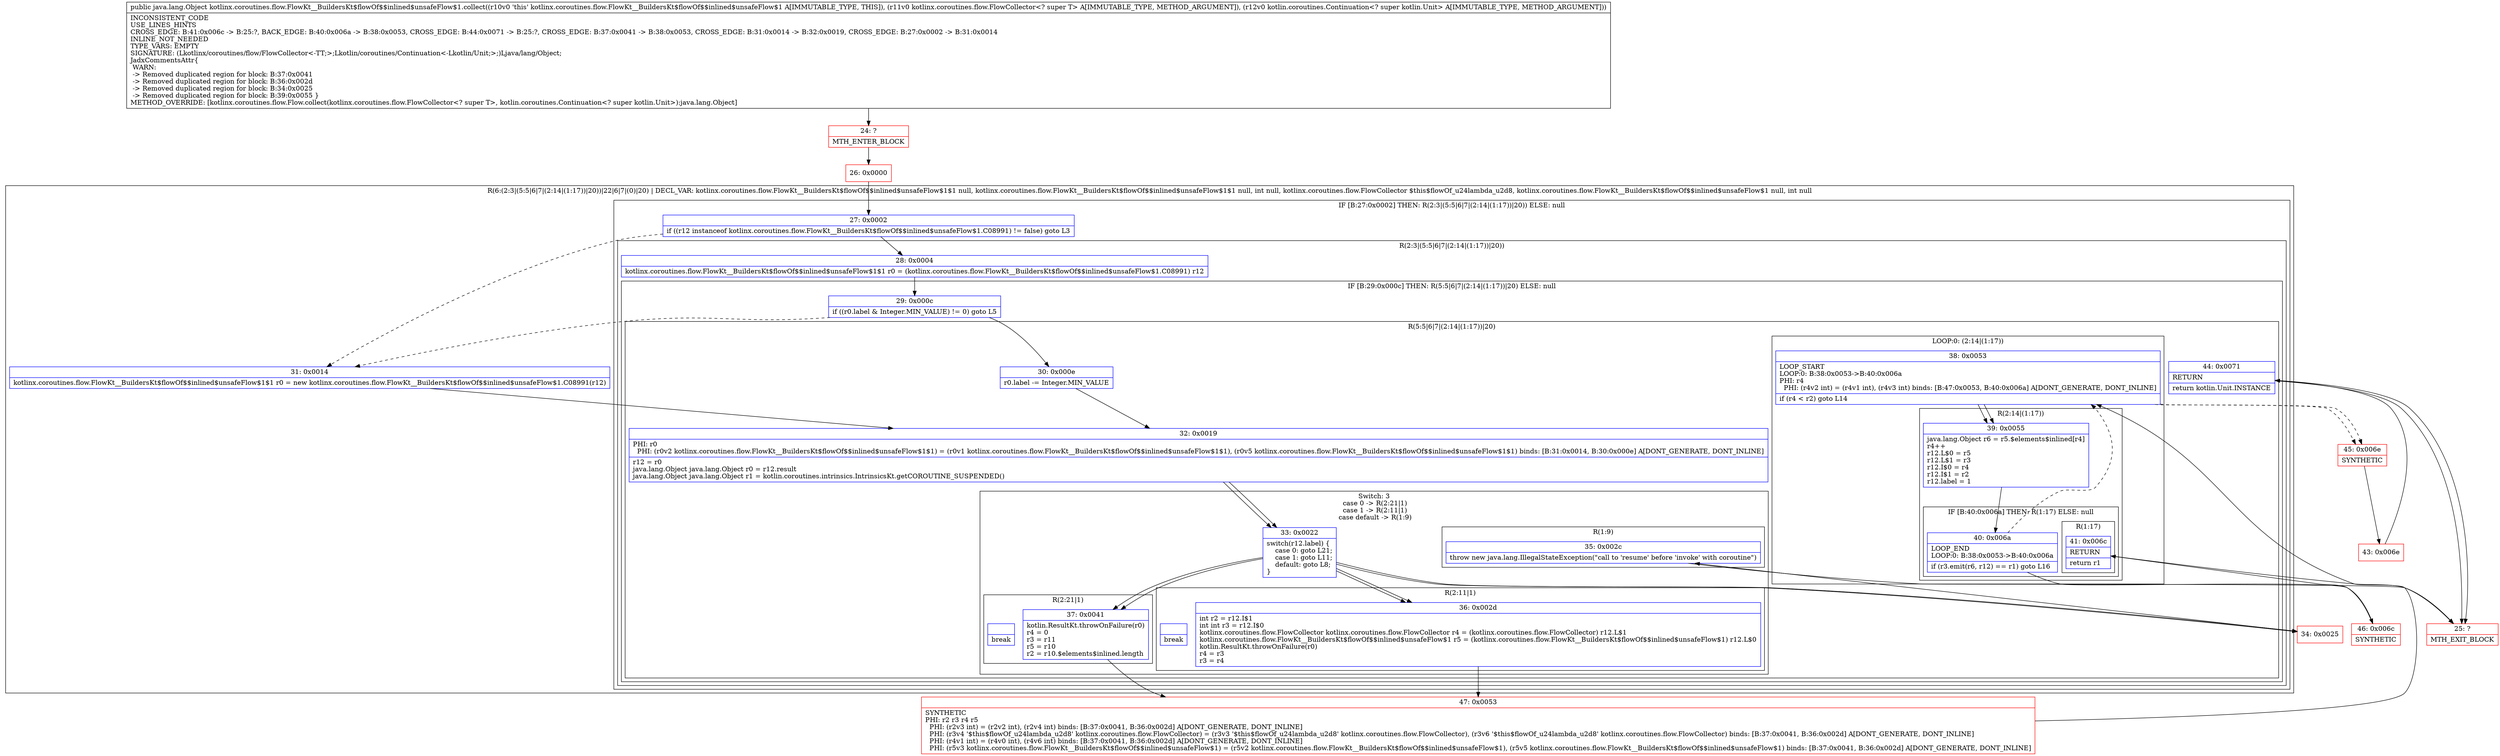 digraph "CFG forkotlinx.coroutines.flow.FlowKt__BuildersKt$flowOf$$inlined$unsafeFlow$1.collect(Lkotlinx\/coroutines\/flow\/FlowCollector;Lkotlin\/coroutines\/Continuation;)Ljava\/lang\/Object;" {
subgraph cluster_Region_1154723322 {
label = "R(6:(2:3|(5:5|6|7|(2:14|(1:17))|20))|22|6|7|(0)|20) | DECL_VAR: kotlinx.coroutines.flow.FlowKt__BuildersKt$flowOf$$inlined$unsafeFlow$1$1 null, kotlinx.coroutines.flow.FlowKt__BuildersKt$flowOf$$inlined$unsafeFlow$1$1 null, int null, kotlinx.coroutines.flow.FlowCollector $this$flowOf_u24lambda_u2d8, kotlinx.coroutines.flow.FlowKt__BuildersKt$flowOf$$inlined$unsafeFlow$1 null, int null\l";
node [shape=record,color=blue];
subgraph cluster_IfRegion_1800707655 {
label = "IF [B:27:0x0002] THEN: R(2:3|(5:5|6|7|(2:14|(1:17))|20)) ELSE: null";
node [shape=record,color=blue];
Node_27 [shape=record,label="{27\:\ 0x0002|if ((r12 instanceof kotlinx.coroutines.flow.FlowKt__BuildersKt$flowOf$$inlined$unsafeFlow$1.C08991) != false) goto L3\l}"];
subgraph cluster_Region_1246592062 {
label = "R(2:3|(5:5|6|7|(2:14|(1:17))|20))";
node [shape=record,color=blue];
Node_28 [shape=record,label="{28\:\ 0x0004|kotlinx.coroutines.flow.FlowKt__BuildersKt$flowOf$$inlined$unsafeFlow$1$1 r0 = (kotlinx.coroutines.flow.FlowKt__BuildersKt$flowOf$$inlined$unsafeFlow$1.C08991) r12\l}"];
subgraph cluster_IfRegion_25845122 {
label = "IF [B:29:0x000c] THEN: R(5:5|6|7|(2:14|(1:17))|20) ELSE: null";
node [shape=record,color=blue];
Node_29 [shape=record,label="{29\:\ 0x000c|if ((r0.label & Integer.MIN_VALUE) != 0) goto L5\l}"];
subgraph cluster_Region_739701563 {
label = "R(5:5|6|7|(2:14|(1:17))|20)";
node [shape=record,color=blue];
Node_30 [shape=record,label="{30\:\ 0x000e|r0.label \-= Integer.MIN_VALUE\l}"];
Node_32 [shape=record,label="{32\:\ 0x0019|PHI: r0 \l  PHI: (r0v2 kotlinx.coroutines.flow.FlowKt__BuildersKt$flowOf$$inlined$unsafeFlow$1$1) = (r0v1 kotlinx.coroutines.flow.FlowKt__BuildersKt$flowOf$$inlined$unsafeFlow$1$1), (r0v5 kotlinx.coroutines.flow.FlowKt__BuildersKt$flowOf$$inlined$unsafeFlow$1$1) binds: [B:31:0x0014, B:30:0x000e] A[DONT_GENERATE, DONT_INLINE]\l|r12 = r0\ljava.lang.Object java.lang.Object r0 = r12.result\ljava.lang.Object java.lang.Object r1 = kotlin.coroutines.intrinsics.IntrinsicsKt.getCOROUTINE_SUSPENDED()\l}"];
subgraph cluster_SwitchRegion_791551966 {
label = "Switch: 3
 case 0 -> R(2:21|1)
 case 1 -> R(2:11|1)
 case default -> R(1:9)";
node [shape=record,color=blue];
Node_33 [shape=record,label="{33\:\ 0x0022|switch(r12.label) \{\l    case 0: goto L21;\l    case 1: goto L11;\l    default: goto L8;\l\}\l}"];
subgraph cluster_Region_1004753528 {
label = "R(2:21|1)";
node [shape=record,color=blue];
Node_37 [shape=record,label="{37\:\ 0x0041|kotlin.ResultKt.throwOnFailure(r0)\lr4 = 0\lr3 = r11\lr5 = r10\lr2 = r10.$elements$inlined.length\l}"];
Node_InsnContainer_341867554 [shape=record,label="{|break\l}"];
}
subgraph cluster_Region_1993071548 {
label = "R(2:11|1)";
node [shape=record,color=blue];
Node_36 [shape=record,label="{36\:\ 0x002d|int r2 = r12.I$1\lint int r3 = r12.I$0\lkotlinx.coroutines.flow.FlowCollector kotlinx.coroutines.flow.FlowCollector r4 = (kotlinx.coroutines.flow.FlowCollector) r12.L$1\lkotlinx.coroutines.flow.FlowKt__BuildersKt$flowOf$$inlined$unsafeFlow$1 r5 = (kotlinx.coroutines.flow.FlowKt__BuildersKt$flowOf$$inlined$unsafeFlow$1) r12.L$0\lkotlin.ResultKt.throwOnFailure(r0)\lr4 = r3\lr3 = r4\l}"];
Node_InsnContainer_1177930399 [shape=record,label="{|break\l}"];
}
subgraph cluster_Region_165462712 {
label = "R(1:9)";
node [shape=record,color=blue];
Node_35 [shape=record,label="{35\:\ 0x002c|throw new java.lang.IllegalStateException(\"call to 'resume' before 'invoke' with coroutine\")\l}"];
}
}
subgraph cluster_LoopRegion_1525278796 {
label = "LOOP:0: (2:14|(1:17))";
node [shape=record,color=blue];
Node_38 [shape=record,label="{38\:\ 0x0053|LOOP_START\lLOOP:0: B:38:0x0053\-\>B:40:0x006a\lPHI: r4 \l  PHI: (r4v2 int) = (r4v1 int), (r4v3 int) binds: [B:47:0x0053, B:40:0x006a] A[DONT_GENERATE, DONT_INLINE]\l|if (r4 \< r2) goto L14\l}"];
subgraph cluster_Region_1472656855 {
label = "R(2:14|(1:17))";
node [shape=record,color=blue];
Node_39 [shape=record,label="{39\:\ 0x0055|java.lang.Object r6 = r5.$elements$inlined[r4]\lr4++\lr12.L$0 = r5\lr12.L$1 = r3\lr12.I$0 = r4\lr12.I$1 = r2\lr12.label = 1\l}"];
subgraph cluster_IfRegion_1280461631 {
label = "IF [B:40:0x006a] THEN: R(1:17) ELSE: null";
node [shape=record,color=blue];
Node_40 [shape=record,label="{40\:\ 0x006a|LOOP_END\lLOOP:0: B:38:0x0053\-\>B:40:0x006a\l|if (r3.emit(r6, r12) == r1) goto L16\l}"];
subgraph cluster_Region_1533763742 {
label = "R(1:17)";
node [shape=record,color=blue];
Node_41 [shape=record,label="{41\:\ 0x006c|RETURN\l|return r1\l}"];
}
}
}
}
Node_44 [shape=record,label="{44\:\ 0x0071|RETURN\l|return kotlin.Unit.INSTANCE\l}"];
}
}
}
}
Node_31 [shape=record,label="{31\:\ 0x0014|kotlinx.coroutines.flow.FlowKt__BuildersKt$flowOf$$inlined$unsafeFlow$1$1 r0 = new kotlinx.coroutines.flow.FlowKt__BuildersKt$flowOf$$inlined$unsafeFlow$1.C08991(r12)\l}"];
Node_32 [shape=record,label="{32\:\ 0x0019|PHI: r0 \l  PHI: (r0v2 kotlinx.coroutines.flow.FlowKt__BuildersKt$flowOf$$inlined$unsafeFlow$1$1) = (r0v1 kotlinx.coroutines.flow.FlowKt__BuildersKt$flowOf$$inlined$unsafeFlow$1$1), (r0v5 kotlinx.coroutines.flow.FlowKt__BuildersKt$flowOf$$inlined$unsafeFlow$1$1) binds: [B:31:0x0014, B:30:0x000e] A[DONT_GENERATE, DONT_INLINE]\l|r12 = r0\ljava.lang.Object java.lang.Object r0 = r12.result\ljava.lang.Object java.lang.Object r1 = kotlin.coroutines.intrinsics.IntrinsicsKt.getCOROUTINE_SUSPENDED()\l}"];
subgraph cluster_SwitchRegion_333278596 {
label = "Switch: 0";
node [shape=record,color=blue];
Node_33 [shape=record,label="{33\:\ 0x0022|switch(r12.label) \{\l    case 0: goto L21;\l    case 1: goto L11;\l    default: goto L8;\l\}\l}"];
}
subgraph cluster_LoopRegion_1308560991 {
label = "LOOP:0: (0)";
node [shape=record,color=blue];
Node_38 [shape=record,label="{38\:\ 0x0053|LOOP_START\lLOOP:0: B:38:0x0053\-\>B:40:0x006a\lPHI: r4 \l  PHI: (r4v2 int) = (r4v1 int), (r4v3 int) binds: [B:47:0x0053, B:40:0x006a] A[DONT_GENERATE, DONT_INLINE]\l|if (r4 \< r2) goto L14\l}"];
subgraph cluster_Region_628507725 {
label = "R(0)";
node [shape=record,color=blue];
}
}
Node_44 [shape=record,label="{44\:\ 0x0071|RETURN\l|return kotlin.Unit.INSTANCE\l}"];
}
Node_24 [shape=record,color=red,label="{24\:\ ?|MTH_ENTER_BLOCK\l}"];
Node_26 [shape=record,color=red,label="{26\:\ 0x0000}"];
Node_34 [shape=record,color=red,label="{34\:\ 0x0025}"];
Node_25 [shape=record,color=red,label="{25\:\ ?|MTH_EXIT_BLOCK\l}"];
Node_47 [shape=record,color=red,label="{47\:\ 0x0053|SYNTHETIC\lPHI: r2 r3 r4 r5 \l  PHI: (r2v3 int) = (r2v2 int), (r2v4 int) binds: [B:37:0x0041, B:36:0x002d] A[DONT_GENERATE, DONT_INLINE]\l  PHI: (r3v4 '$this$flowOf_u24lambda_u2d8' kotlinx.coroutines.flow.FlowCollector) = (r3v3 '$this$flowOf_u24lambda_u2d8' kotlinx.coroutines.flow.FlowCollector), (r3v6 '$this$flowOf_u24lambda_u2d8' kotlinx.coroutines.flow.FlowCollector) binds: [B:37:0x0041, B:36:0x002d] A[DONT_GENERATE, DONT_INLINE]\l  PHI: (r4v1 int) = (r4v0 int), (r4v6 int) binds: [B:37:0x0041, B:36:0x002d] A[DONT_GENERATE, DONT_INLINE]\l  PHI: (r5v3 kotlinx.coroutines.flow.FlowKt__BuildersKt$flowOf$$inlined$unsafeFlow$1) = (r5v2 kotlinx.coroutines.flow.FlowKt__BuildersKt$flowOf$$inlined$unsafeFlow$1), (r5v5 kotlinx.coroutines.flow.FlowKt__BuildersKt$flowOf$$inlined$unsafeFlow$1) binds: [B:37:0x0041, B:36:0x002d] A[DONT_GENERATE, DONT_INLINE]\l}"];
Node_46 [shape=record,color=red,label="{46\:\ 0x006c|SYNTHETIC\l}"];
Node_45 [shape=record,color=red,label="{45\:\ 0x006e|SYNTHETIC\l}"];
Node_43 [shape=record,color=red,label="{43\:\ 0x006e}"];
MethodNode[shape=record,label="{public java.lang.Object kotlinx.coroutines.flow.FlowKt__BuildersKt$flowOf$$inlined$unsafeFlow$1.collect((r10v0 'this' kotlinx.coroutines.flow.FlowKt__BuildersKt$flowOf$$inlined$unsafeFlow$1 A[IMMUTABLE_TYPE, THIS]), (r11v0 kotlinx.coroutines.flow.FlowCollector\<? super T\> A[IMMUTABLE_TYPE, METHOD_ARGUMENT]), (r12v0 kotlin.coroutines.Continuation\<? super kotlin.Unit\> A[IMMUTABLE_TYPE, METHOD_ARGUMENT]))  | INCONSISTENT_CODE\lUSE_LINES_HINTS\lCROSS_EDGE: B:41:0x006c \-\> B:25:?, BACK_EDGE: B:40:0x006a \-\> B:38:0x0053, CROSS_EDGE: B:44:0x0071 \-\> B:25:?, CROSS_EDGE: B:37:0x0041 \-\> B:38:0x0053, CROSS_EDGE: B:31:0x0014 \-\> B:32:0x0019, CROSS_EDGE: B:27:0x0002 \-\> B:31:0x0014\lINLINE_NOT_NEEDED\lTYPE_VARS: EMPTY\lSIGNATURE: (Lkotlinx\/coroutines\/flow\/FlowCollector\<\-TT;\>;Lkotlin\/coroutines\/Continuation\<\-Lkotlin\/Unit;\>;)Ljava\/lang\/Object;\lJadxCommentsAttr\{\l WARN: \l \-\> Removed duplicated region for block: B:37:0x0041 \l \-\> Removed duplicated region for block: B:36:0x002d \l \-\> Removed duplicated region for block: B:34:0x0025 \l \-\> Removed duplicated region for block: B:39:0x0055 \}\lMETHOD_OVERRIDE: [kotlinx.coroutines.flow.Flow.collect(kotlinx.coroutines.flow.FlowCollector\<? super T\>, kotlin.coroutines.Continuation\<? super kotlin.Unit\>):java.lang.Object]\l}"];
MethodNode -> Node_24;Node_27 -> Node_28;
Node_27 -> Node_31[style=dashed];
Node_28 -> Node_29;
Node_29 -> Node_30;
Node_29 -> Node_31[style=dashed];
Node_30 -> Node_32;
Node_32 -> Node_33;
Node_33 -> Node_34;
Node_33 -> Node_36;
Node_33 -> Node_37;
Node_37 -> Node_47;
Node_36 -> Node_47;
Node_35 -> Node_25;
Node_38 -> Node_39;
Node_38 -> Node_45[style=dashed];
Node_39 -> Node_40;
Node_40 -> Node_38[style=dashed];
Node_40 -> Node_46;
Node_41 -> Node_25;
Node_44 -> Node_25;
Node_31 -> Node_32;
Node_32 -> Node_33;
Node_33 -> Node_34;
Node_33 -> Node_36;
Node_33 -> Node_37;
Node_38 -> Node_39;
Node_38 -> Node_45[style=dashed];
Node_44 -> Node_25;
Node_24 -> Node_26;
Node_26 -> Node_27;
Node_34 -> Node_35;
Node_47 -> Node_38;
Node_46 -> Node_41;
Node_45 -> Node_43;
Node_43 -> Node_44;
}

